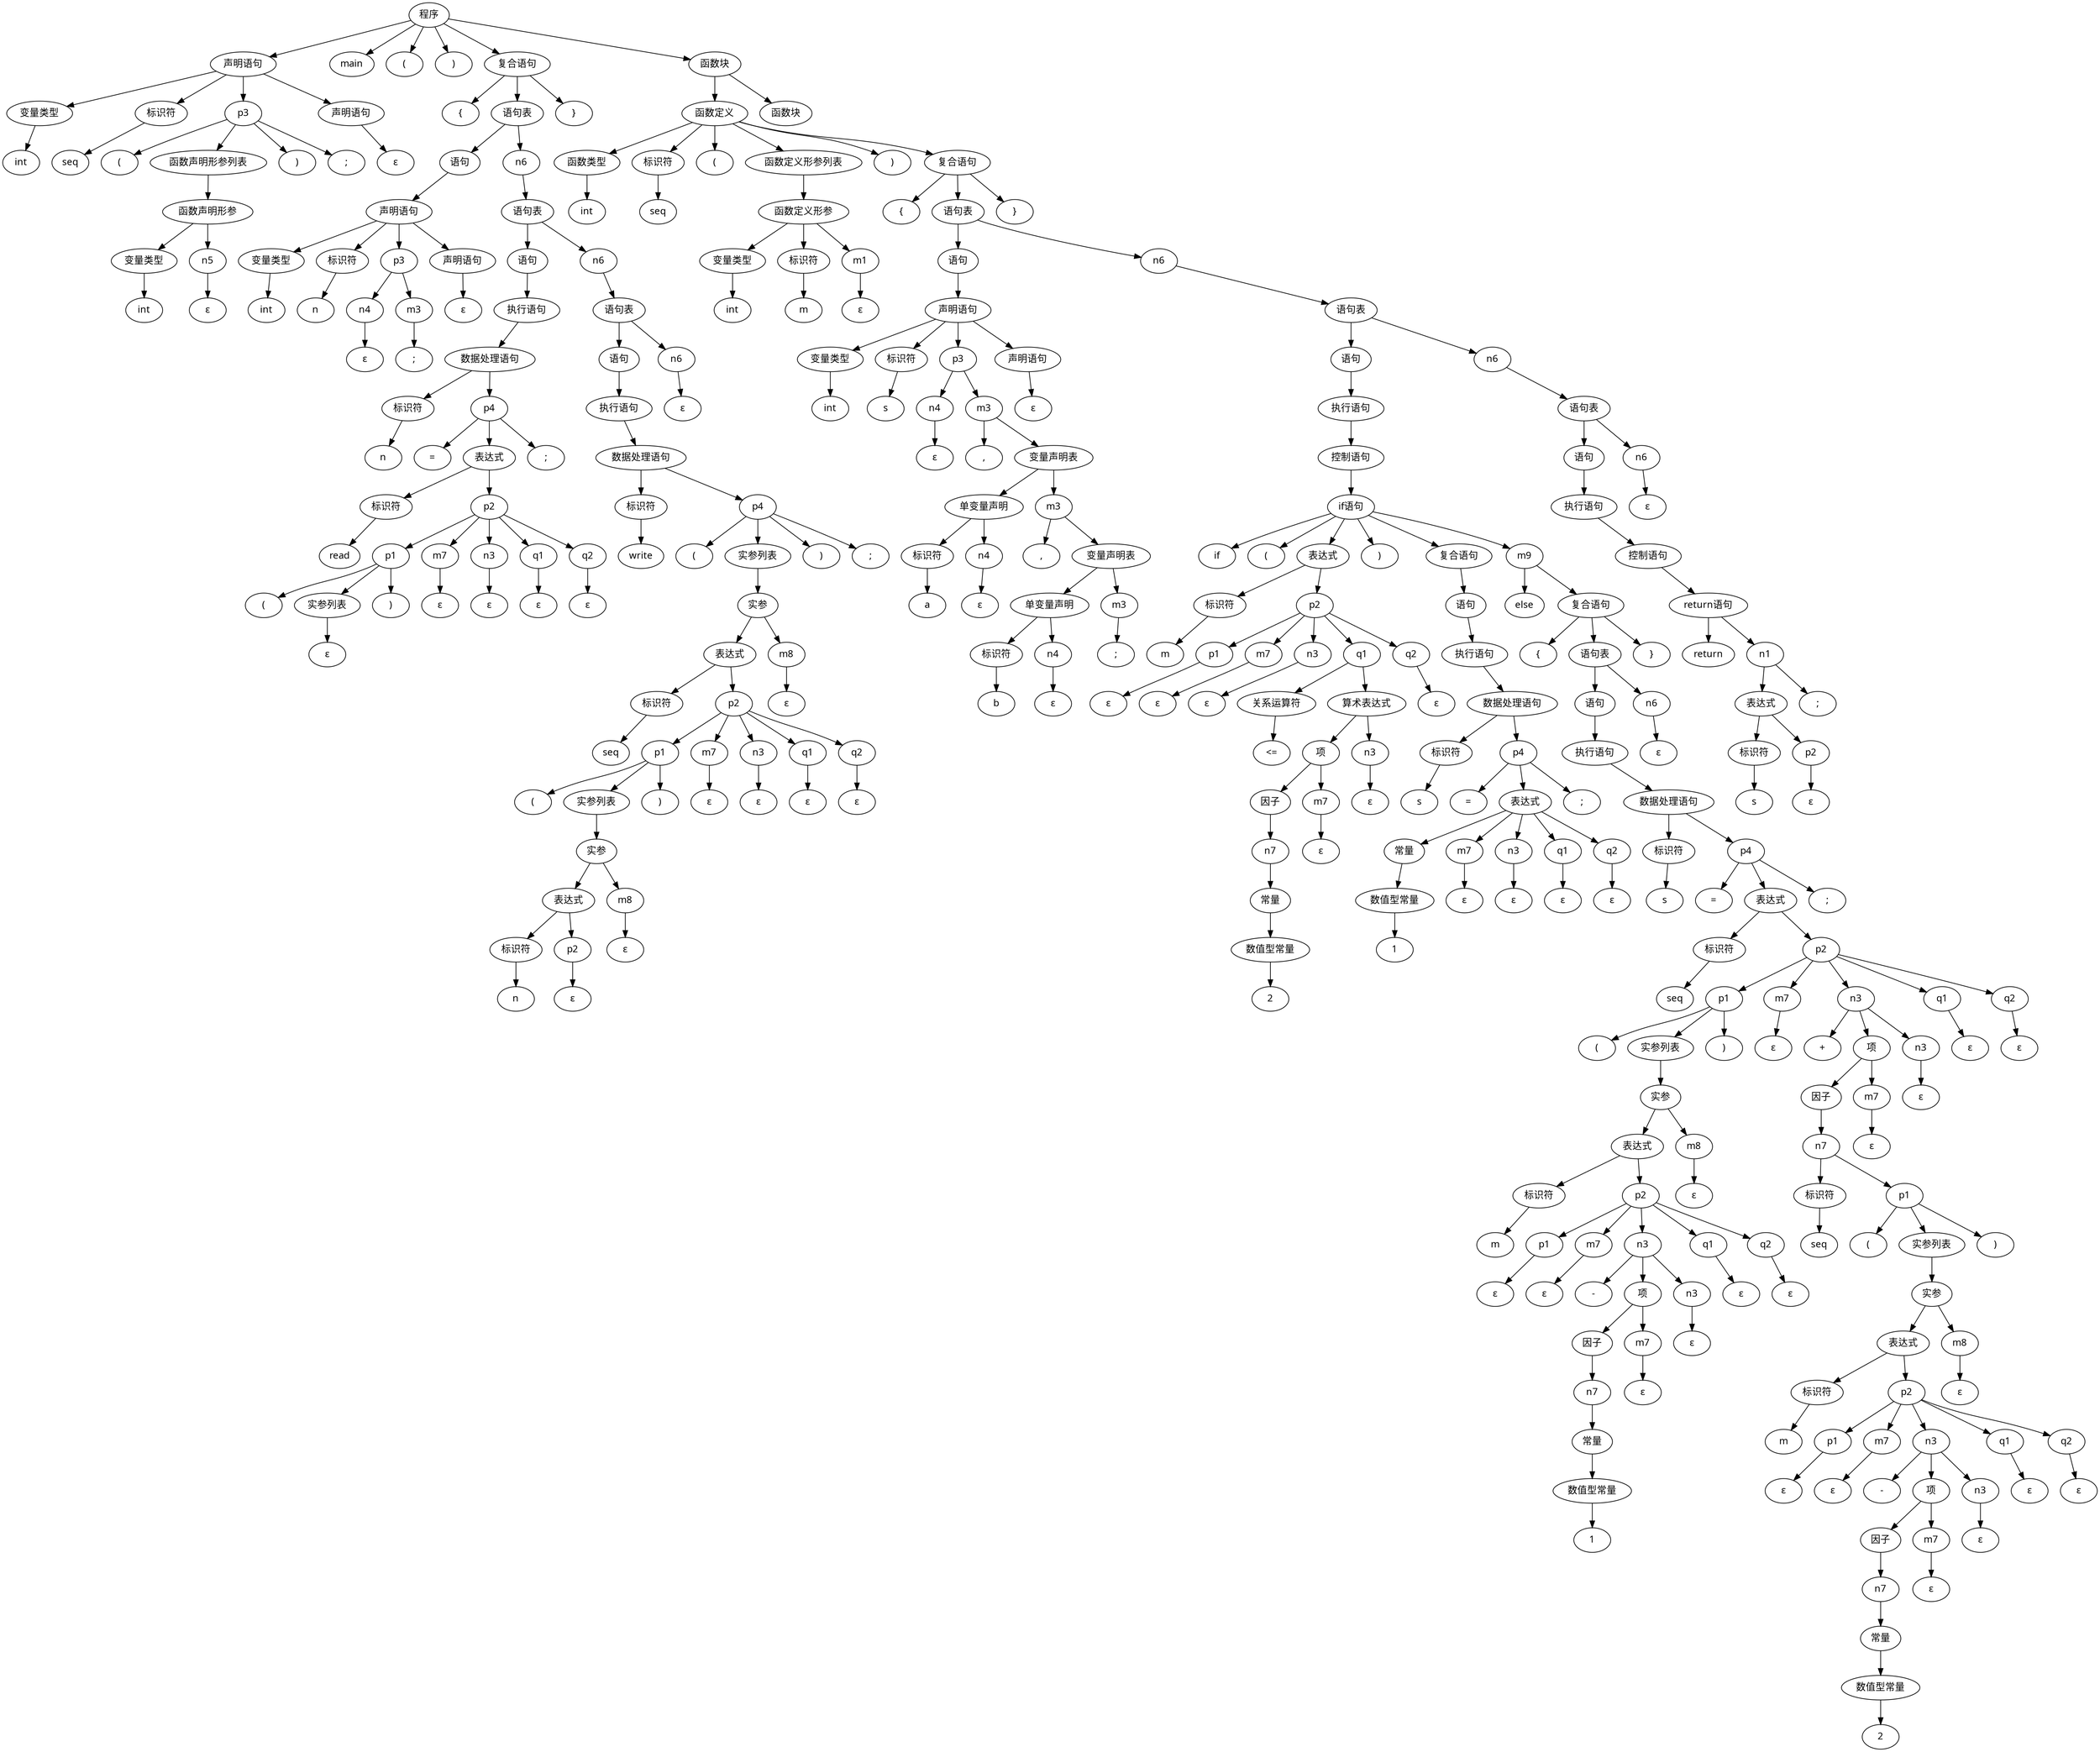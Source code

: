 // Syntax Tree
digraph "./Syntax_Tree/tree" {
	0 [label="程序" fontname=SimHei]
	1 [label="声明语句" fontname=SimHei]
	0 -> 1
	2 [label="变量类型" fontname=SimHei]
	1 -> 2
	3 [label=int fontname=SimHei]
	2 -> 3
	4 [label="标识符" fontname=SimHei]
	1 -> 4
	5 [label=seq fontname=SimHei]
	4 -> 5
	6 [label=p3 fontname=SimHei]
	1 -> 6
	7 [label="(" fontname=SimHei]
	6 -> 7
	8 [label="函数声明形参列表" fontname=SimHei]
	6 -> 8
	9 [label="函数声明形参" fontname=SimHei]
	8 -> 9
	10 [label="变量类型" fontname=SimHei]
	9 -> 10
	11 [label=int fontname=SimHei]
	10 -> 11
	12 [label=n5 fontname=SimHei]
	9 -> 12
	13 [label="ε" fontname=SimHei]
	12 -> 13
	14 [label=")" fontname=SimHei]
	6 -> 14
	15 [label=";" fontname=SimHei]
	6 -> 15
	16 [label="声明语句" fontname=SimHei]
	1 -> 16
	17 [label="ε" fontname=SimHei]
	16 -> 17
	18 [label=main fontname=SimHei]
	0 -> 18
	19 [label="(" fontname=SimHei]
	0 -> 19
	20 [label=")" fontname=SimHei]
	0 -> 20
	21 [label="复合语句" fontname=SimHei]
	0 -> 21
	22 [label="{" fontname=SimHei]
	21 -> 22
	23 [label="语句表" fontname=SimHei]
	21 -> 23
	24 [label="语句" fontname=SimHei]
	23 -> 24
	25 [label="声明语句" fontname=SimHei]
	24 -> 25
	26 [label="变量类型" fontname=SimHei]
	25 -> 26
	27 [label=int fontname=SimHei]
	26 -> 27
	28 [label="标识符" fontname=SimHei]
	25 -> 28
	29 [label=n fontname=SimHei]
	28 -> 29
	30 [label=p3 fontname=SimHei]
	25 -> 30
	31 [label=n4 fontname=SimHei]
	30 -> 31
	32 [label="ε" fontname=SimHei]
	31 -> 32
	33 [label=m3 fontname=SimHei]
	30 -> 33
	34 [label=";" fontname=SimHei]
	33 -> 34
	35 [label="声明语句" fontname=SimHei]
	25 -> 35
	36 [label="ε" fontname=SimHei]
	35 -> 36
	37 [label=n6 fontname=SimHei]
	23 -> 37
	38 [label="语句表" fontname=SimHei]
	37 -> 38
	39 [label="语句" fontname=SimHei]
	38 -> 39
	40 [label="执行语句" fontname=SimHei]
	39 -> 40
	41 [label="数据处理语句" fontname=SimHei]
	40 -> 41
	42 [label="标识符" fontname=SimHei]
	41 -> 42
	43 [label=n fontname=SimHei]
	42 -> 43
	44 [label=p4 fontname=SimHei]
	41 -> 44
	45 [label="=" fontname=SimHei]
	44 -> 45
	46 [label="表达式" fontname=SimHei]
	44 -> 46
	47 [label="标识符" fontname=SimHei]
	46 -> 47
	48 [label=read fontname=SimHei]
	47 -> 48
	49 [label=p2 fontname=SimHei]
	46 -> 49
	50 [label=p1 fontname=SimHei]
	49 -> 50
	51 [label="(" fontname=SimHei]
	50 -> 51
	52 [label="实参列表" fontname=SimHei]
	50 -> 52
	53 [label="ε" fontname=SimHei]
	52 -> 53
	54 [label=")" fontname=SimHei]
	50 -> 54
	55 [label=m7 fontname=SimHei]
	49 -> 55
	56 [label="ε" fontname=SimHei]
	55 -> 56
	57 [label=n3 fontname=SimHei]
	49 -> 57
	58 [label="ε" fontname=SimHei]
	57 -> 58
	59 [label=q1 fontname=SimHei]
	49 -> 59
	60 [label="ε" fontname=SimHei]
	59 -> 60
	61 [label=q2 fontname=SimHei]
	49 -> 61
	62 [label="ε" fontname=SimHei]
	61 -> 62
	63 [label=";" fontname=SimHei]
	44 -> 63
	64 [label=n6 fontname=SimHei]
	38 -> 64
	65 [label="语句表" fontname=SimHei]
	64 -> 65
	66 [label="语句" fontname=SimHei]
	65 -> 66
	67 [label="执行语句" fontname=SimHei]
	66 -> 67
	68 [label="数据处理语句" fontname=SimHei]
	67 -> 68
	69 [label="标识符" fontname=SimHei]
	68 -> 69
	70 [label=write fontname=SimHei]
	69 -> 70
	71 [label=p4 fontname=SimHei]
	68 -> 71
	72 [label="(" fontname=SimHei]
	71 -> 72
	73 [label="实参列表" fontname=SimHei]
	71 -> 73
	74 [label="实参" fontname=SimHei]
	73 -> 74
	75 [label="表达式" fontname=SimHei]
	74 -> 75
	76 [label="标识符" fontname=SimHei]
	75 -> 76
	77 [label=seq fontname=SimHei]
	76 -> 77
	78 [label=p2 fontname=SimHei]
	75 -> 78
	79 [label=p1 fontname=SimHei]
	78 -> 79
	80 [label="(" fontname=SimHei]
	79 -> 80
	81 [label="实参列表" fontname=SimHei]
	79 -> 81
	82 [label="实参" fontname=SimHei]
	81 -> 82
	83 [label="表达式" fontname=SimHei]
	82 -> 83
	84 [label="标识符" fontname=SimHei]
	83 -> 84
	85 [label=n fontname=SimHei]
	84 -> 85
	86 [label=p2 fontname=SimHei]
	83 -> 86
	87 [label="ε" fontname=SimHei]
	86 -> 87
	88 [label=m8 fontname=SimHei]
	82 -> 88
	89 [label="ε" fontname=SimHei]
	88 -> 89
	90 [label=")" fontname=SimHei]
	79 -> 90
	91 [label=m7 fontname=SimHei]
	78 -> 91
	92 [label="ε" fontname=SimHei]
	91 -> 92
	93 [label=n3 fontname=SimHei]
	78 -> 93
	94 [label="ε" fontname=SimHei]
	93 -> 94
	95 [label=q1 fontname=SimHei]
	78 -> 95
	96 [label="ε" fontname=SimHei]
	95 -> 96
	97 [label=q2 fontname=SimHei]
	78 -> 97
	98 [label="ε" fontname=SimHei]
	97 -> 98
	99 [label=m8 fontname=SimHei]
	74 -> 99
	100 [label="ε" fontname=SimHei]
	99 -> 100
	101 [label=")" fontname=SimHei]
	71 -> 101
	102 [label=";" fontname=SimHei]
	71 -> 102
	103 [label=n6 fontname=SimHei]
	65 -> 103
	104 [label="ε" fontname=SimHei]
	103 -> 104
	105 [label="}" fontname=SimHei]
	21 -> 105
	106 [label="函数块" fontname=SimHei]
	0 -> 106
	107 [label="函数定义" fontname=SimHei]
	106 -> 107
	108 [label="函数类型" fontname=SimHei]
	107 -> 108
	109 [label=int fontname=SimHei]
	108 -> 109
	110 [label="标识符" fontname=SimHei]
	107 -> 110
	111 [label=seq fontname=SimHei]
	110 -> 111
	112 [label="(" fontname=SimHei]
	107 -> 112
	113 [label="函数定义形参列表" fontname=SimHei]
	107 -> 113
	114 [label="函数定义形参" fontname=SimHei]
	113 -> 114
	115 [label="变量类型" fontname=SimHei]
	114 -> 115
	116 [label=int fontname=SimHei]
	115 -> 116
	117 [label="标识符" fontname=SimHei]
	114 -> 117
	118 [label=m fontname=SimHei]
	117 -> 118
	119 [label=m1 fontname=SimHei]
	114 -> 119
	120 [label="ε" fontname=SimHei]
	119 -> 120
	121 [label=")" fontname=SimHei]
	107 -> 121
	122 [label="复合语句" fontname=SimHei]
	107 -> 122
	123 [label="{" fontname=SimHei]
	122 -> 123
	124 [label="语句表" fontname=SimHei]
	122 -> 124
	125 [label="语句" fontname=SimHei]
	124 -> 125
	126 [label="声明语句" fontname=SimHei]
	125 -> 126
	127 [label="变量类型" fontname=SimHei]
	126 -> 127
	128 [label=int fontname=SimHei]
	127 -> 128
	129 [label="标识符" fontname=SimHei]
	126 -> 129
	130 [label=s fontname=SimHei]
	129 -> 130
	131 [label=p3 fontname=SimHei]
	126 -> 131
	132 [label=n4 fontname=SimHei]
	131 -> 132
	133 [label="ε" fontname=SimHei]
	132 -> 133
	134 [label=m3 fontname=SimHei]
	131 -> 134
	135 [label="," fontname=SimHei]
	134 -> 135
	136 [label="变量声明表" fontname=SimHei]
	134 -> 136
	137 [label="单变量声明" fontname=SimHei]
	136 -> 137
	138 [label="标识符" fontname=SimHei]
	137 -> 138
	139 [label=a fontname=SimHei]
	138 -> 139
	140 [label=n4 fontname=SimHei]
	137 -> 140
	141 [label="ε" fontname=SimHei]
	140 -> 141
	142 [label=m3 fontname=SimHei]
	136 -> 142
	143 [label="," fontname=SimHei]
	142 -> 143
	144 [label="变量声明表" fontname=SimHei]
	142 -> 144
	145 [label="单变量声明" fontname=SimHei]
	144 -> 145
	146 [label="标识符" fontname=SimHei]
	145 -> 146
	147 [label=b fontname=SimHei]
	146 -> 147
	148 [label=n4 fontname=SimHei]
	145 -> 148
	149 [label="ε" fontname=SimHei]
	148 -> 149
	150 [label=m3 fontname=SimHei]
	144 -> 150
	151 [label=";" fontname=SimHei]
	150 -> 151
	152 [label="声明语句" fontname=SimHei]
	126 -> 152
	153 [label="ε" fontname=SimHei]
	152 -> 153
	154 [label=n6 fontname=SimHei]
	124 -> 154
	155 [label="语句表" fontname=SimHei]
	154 -> 155
	156 [label="语句" fontname=SimHei]
	155 -> 156
	157 [label="执行语句" fontname=SimHei]
	156 -> 157
	158 [label="控制语句" fontname=SimHei]
	157 -> 158
	159 [label="if语句" fontname=SimHei]
	158 -> 159
	160 [label=if fontname=SimHei]
	159 -> 160
	161 [label="(" fontname=SimHei]
	159 -> 161
	162 [label="表达式" fontname=SimHei]
	159 -> 162
	163 [label="标识符" fontname=SimHei]
	162 -> 163
	164 [label=m fontname=SimHei]
	163 -> 164
	165 [label=p2 fontname=SimHei]
	162 -> 165
	166 [label=p1 fontname=SimHei]
	165 -> 166
	167 [label="ε" fontname=SimHei]
	166 -> 167
	168 [label=m7 fontname=SimHei]
	165 -> 168
	169 [label="ε" fontname=SimHei]
	168 -> 169
	170 [label=n3 fontname=SimHei]
	165 -> 170
	171 [label="ε" fontname=SimHei]
	170 -> 171
	172 [label=q1 fontname=SimHei]
	165 -> 172
	173 [label="关系运算符" fontname=SimHei]
	172 -> 173
	174 [label="<=" fontname=SimHei]
	173 -> 174
	175 [label="算术表达式" fontname=SimHei]
	172 -> 175
	176 [label="项" fontname=SimHei]
	175 -> 176
	177 [label="因子" fontname=SimHei]
	176 -> 177
	178 [label=n7 fontname=SimHei]
	177 -> 178
	179 [label="常量" fontname=SimHei]
	178 -> 179
	180 [label="数值型常量" fontname=SimHei]
	179 -> 180
	181 [label=2 fontname=SimHei]
	180 -> 181
	182 [label=m7 fontname=SimHei]
	176 -> 182
	183 [label="ε" fontname=SimHei]
	182 -> 183
	184 [label=n3 fontname=SimHei]
	175 -> 184
	185 [label="ε" fontname=SimHei]
	184 -> 185
	186 [label=q2 fontname=SimHei]
	165 -> 186
	187 [label="ε" fontname=SimHei]
	186 -> 187
	188 [label=")" fontname=SimHei]
	159 -> 188
	189 [label="复合语句" fontname=SimHei]
	159 -> 189
	190 [label="语句" fontname=SimHei]
	189 -> 190
	191 [label="执行语句" fontname=SimHei]
	190 -> 191
	192 [label="数据处理语句" fontname=SimHei]
	191 -> 192
	193 [label="标识符" fontname=SimHei]
	192 -> 193
	194 [label=s fontname=SimHei]
	193 -> 194
	195 [label=p4 fontname=SimHei]
	192 -> 195
	196 [label="=" fontname=SimHei]
	195 -> 196
	197 [label="表达式" fontname=SimHei]
	195 -> 197
	198 [label="常量" fontname=SimHei]
	197 -> 198
	199 [label="数值型常量" fontname=SimHei]
	198 -> 199
	200 [label=1 fontname=SimHei]
	199 -> 200
	201 [label=m7 fontname=SimHei]
	197 -> 201
	202 [label="ε" fontname=SimHei]
	201 -> 202
	203 [label=n3 fontname=SimHei]
	197 -> 203
	204 [label="ε" fontname=SimHei]
	203 -> 204
	205 [label=q1 fontname=SimHei]
	197 -> 205
	206 [label="ε" fontname=SimHei]
	205 -> 206
	207 [label=q2 fontname=SimHei]
	197 -> 207
	208 [label="ε" fontname=SimHei]
	207 -> 208
	209 [label=";" fontname=SimHei]
	195 -> 209
	210 [label=m9 fontname=SimHei]
	159 -> 210
	211 [label=else fontname=SimHei]
	210 -> 211
	212 [label="复合语句" fontname=SimHei]
	210 -> 212
	213 [label="{" fontname=SimHei]
	212 -> 213
	214 [label="语句表" fontname=SimHei]
	212 -> 214
	215 [label="语句" fontname=SimHei]
	214 -> 215
	216 [label="执行语句" fontname=SimHei]
	215 -> 216
	217 [label="数据处理语句" fontname=SimHei]
	216 -> 217
	218 [label="标识符" fontname=SimHei]
	217 -> 218
	219 [label=s fontname=SimHei]
	218 -> 219
	220 [label=p4 fontname=SimHei]
	217 -> 220
	221 [label="=" fontname=SimHei]
	220 -> 221
	222 [label="表达式" fontname=SimHei]
	220 -> 222
	223 [label="标识符" fontname=SimHei]
	222 -> 223
	224 [label=seq fontname=SimHei]
	223 -> 224
	225 [label=p2 fontname=SimHei]
	222 -> 225
	226 [label=p1 fontname=SimHei]
	225 -> 226
	227 [label="(" fontname=SimHei]
	226 -> 227
	228 [label="实参列表" fontname=SimHei]
	226 -> 228
	229 [label="实参" fontname=SimHei]
	228 -> 229
	230 [label="表达式" fontname=SimHei]
	229 -> 230
	231 [label="标识符" fontname=SimHei]
	230 -> 231
	232 [label=m fontname=SimHei]
	231 -> 232
	233 [label=p2 fontname=SimHei]
	230 -> 233
	234 [label=p1 fontname=SimHei]
	233 -> 234
	235 [label="ε" fontname=SimHei]
	234 -> 235
	236 [label=m7 fontname=SimHei]
	233 -> 236
	237 [label="ε" fontname=SimHei]
	236 -> 237
	238 [label=n3 fontname=SimHei]
	233 -> 238
	239 [label="-" fontname=SimHei]
	238 -> 239
	240 [label="项" fontname=SimHei]
	238 -> 240
	241 [label="因子" fontname=SimHei]
	240 -> 241
	242 [label=n7 fontname=SimHei]
	241 -> 242
	243 [label="常量" fontname=SimHei]
	242 -> 243
	244 [label="数值型常量" fontname=SimHei]
	243 -> 244
	245 [label=1 fontname=SimHei]
	244 -> 245
	246 [label=m7 fontname=SimHei]
	240 -> 246
	247 [label="ε" fontname=SimHei]
	246 -> 247
	248 [label=n3 fontname=SimHei]
	238 -> 248
	249 [label="ε" fontname=SimHei]
	248 -> 249
	250 [label=q1 fontname=SimHei]
	233 -> 250
	251 [label="ε" fontname=SimHei]
	250 -> 251
	252 [label=q2 fontname=SimHei]
	233 -> 252
	253 [label="ε" fontname=SimHei]
	252 -> 253
	254 [label=m8 fontname=SimHei]
	229 -> 254
	255 [label="ε" fontname=SimHei]
	254 -> 255
	256 [label=")" fontname=SimHei]
	226 -> 256
	257 [label=m7 fontname=SimHei]
	225 -> 257
	258 [label="ε" fontname=SimHei]
	257 -> 258
	259 [label=n3 fontname=SimHei]
	225 -> 259
	260 [label="+" fontname=SimHei]
	259 -> 260
	261 [label="项" fontname=SimHei]
	259 -> 261
	262 [label="因子" fontname=SimHei]
	261 -> 262
	263 [label=n7 fontname=SimHei]
	262 -> 263
	264 [label="标识符" fontname=SimHei]
	263 -> 264
	265 [label=seq fontname=SimHei]
	264 -> 265
	266 [label=p1 fontname=SimHei]
	263 -> 266
	267 [label="(" fontname=SimHei]
	266 -> 267
	268 [label="实参列表" fontname=SimHei]
	266 -> 268
	269 [label="实参" fontname=SimHei]
	268 -> 269
	270 [label="表达式" fontname=SimHei]
	269 -> 270
	271 [label="标识符" fontname=SimHei]
	270 -> 271
	272 [label=m fontname=SimHei]
	271 -> 272
	273 [label=p2 fontname=SimHei]
	270 -> 273
	274 [label=p1 fontname=SimHei]
	273 -> 274
	275 [label="ε" fontname=SimHei]
	274 -> 275
	276 [label=m7 fontname=SimHei]
	273 -> 276
	277 [label="ε" fontname=SimHei]
	276 -> 277
	278 [label=n3 fontname=SimHei]
	273 -> 278
	279 [label="-" fontname=SimHei]
	278 -> 279
	280 [label="项" fontname=SimHei]
	278 -> 280
	281 [label="因子" fontname=SimHei]
	280 -> 281
	282 [label=n7 fontname=SimHei]
	281 -> 282
	283 [label="常量" fontname=SimHei]
	282 -> 283
	284 [label="数值型常量" fontname=SimHei]
	283 -> 284
	285 [label=2 fontname=SimHei]
	284 -> 285
	286 [label=m7 fontname=SimHei]
	280 -> 286
	287 [label="ε" fontname=SimHei]
	286 -> 287
	288 [label=n3 fontname=SimHei]
	278 -> 288
	289 [label="ε" fontname=SimHei]
	288 -> 289
	290 [label=q1 fontname=SimHei]
	273 -> 290
	291 [label="ε" fontname=SimHei]
	290 -> 291
	292 [label=q2 fontname=SimHei]
	273 -> 292
	293 [label="ε" fontname=SimHei]
	292 -> 293
	294 [label=m8 fontname=SimHei]
	269 -> 294
	295 [label="ε" fontname=SimHei]
	294 -> 295
	296 [label=")" fontname=SimHei]
	266 -> 296
	297 [label=m7 fontname=SimHei]
	261 -> 297
	298 [label="ε" fontname=SimHei]
	297 -> 298
	299 [label=n3 fontname=SimHei]
	259 -> 299
	300 [label="ε" fontname=SimHei]
	299 -> 300
	301 [label=q1 fontname=SimHei]
	225 -> 301
	302 [label="ε" fontname=SimHei]
	301 -> 302
	303 [label=q2 fontname=SimHei]
	225 -> 303
	304 [label="ε" fontname=SimHei]
	303 -> 304
	305 [label=";" fontname=SimHei]
	220 -> 305
	306 [label=n6 fontname=SimHei]
	214 -> 306
	307 [label="ε" fontname=SimHei]
	306 -> 307
	308 [label="}" fontname=SimHei]
	212 -> 308
	309 [label=n6 fontname=SimHei]
	155 -> 309
	310 [label="语句表" fontname=SimHei]
	309 -> 310
	311 [label="语句" fontname=SimHei]
	310 -> 311
	312 [label="执行语句" fontname=SimHei]
	311 -> 312
	313 [label="控制语句" fontname=SimHei]
	312 -> 313
	314 [label="return语句" fontname=SimHei]
	313 -> 314
	315 [label=return fontname=SimHei]
	314 -> 315
	316 [label=n1 fontname=SimHei]
	314 -> 316
	317 [label="表达式" fontname=SimHei]
	316 -> 317
	318 [label="标识符" fontname=SimHei]
	317 -> 318
	319 [label=s fontname=SimHei]
	318 -> 319
	320 [label=p2 fontname=SimHei]
	317 -> 320
	321 [label="ε" fontname=SimHei]
	320 -> 321
	322 [label=";" fontname=SimHei]
	316 -> 322
	323 [label=n6 fontname=SimHei]
	310 -> 323
	324 [label="ε" fontname=SimHei]
	323 -> 324
	325 [label="}" fontname=SimHei]
	122 -> 325
	326 [label="函数块" fontname=SimHei]
	106 -> 326
}
